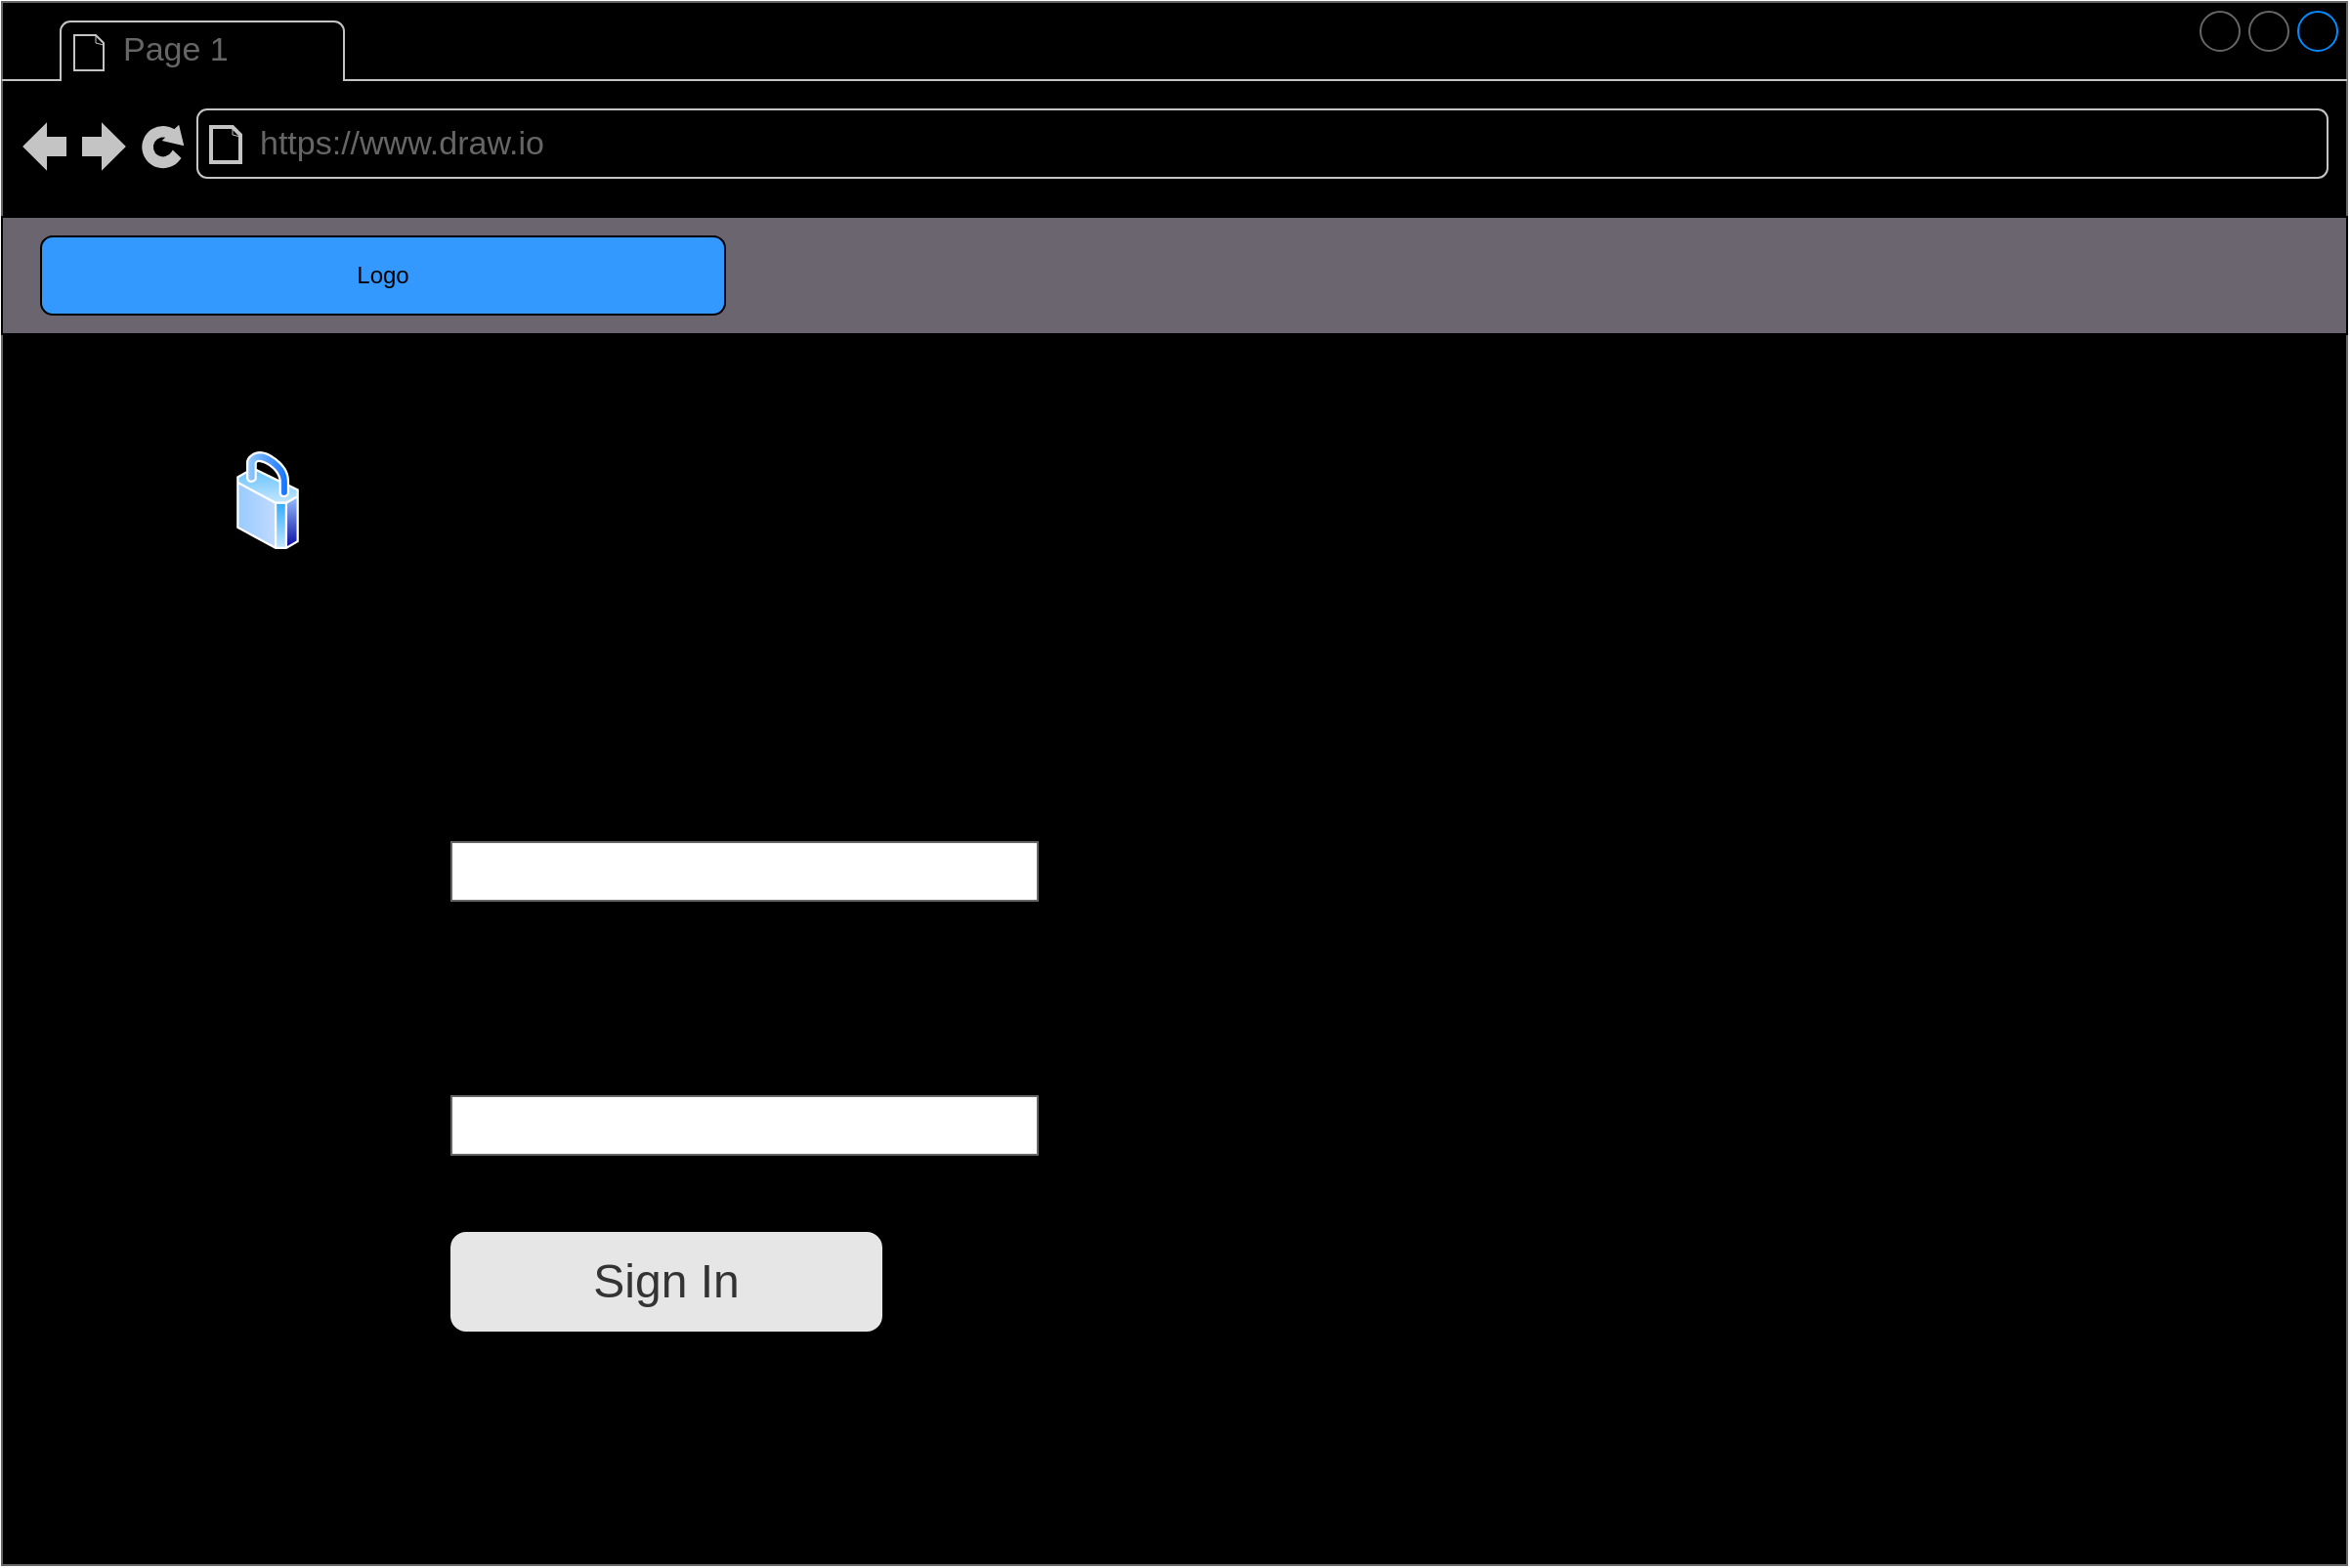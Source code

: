 <mxfile>
    <diagram id="nVbxlllgIbOqqdy7c9RY" name="Sign In">
        <mxGraphModel dx="1974" dy="1717" grid="1" gridSize="10" guides="1" tooltips="1" connect="1" arrows="1" fold="1" page="1" pageScale="1" pageWidth="850" pageHeight="1100" math="0" shadow="0">
            <root>
                <mxCell id="jX85Kw0TbA-bxUbhfbJ2-0"/>
                <mxCell id="jX85Kw0TbA-bxUbhfbJ2-1" parent="jX85Kw0TbA-bxUbhfbJ2-0"/>
                <mxCell id="jX85Kw0TbA-bxUbhfbJ2-2" value="" style="strokeWidth=1;shadow=0;dashed=0;align=center;html=1;shape=mxgraph.mockup.containers.browserWindow;rSize=0;strokeColor=#666666;strokeColor2=#008cff;strokeColor3=#c4c4c4;mainText=,;recursiveResize=0;container=0;fillColor=#000000;" parent="jX85Kw0TbA-bxUbhfbJ2-1" vertex="1">
                    <mxGeometry x="-400" y="-370" width="1200" height="800" as="geometry"/>
                </mxCell>
                <mxCell id="jX85Kw0TbA-bxUbhfbJ2-3" value="Page 1" style="strokeWidth=1;shadow=0;dashed=0;align=center;html=1;shape=mxgraph.mockup.containers.anchor;fontSize=17;fontColor=#666666;align=left;" parent="jX85Kw0TbA-bxUbhfbJ2-1" vertex="1">
                    <mxGeometry x="-340" y="-358" width="110" height="26" as="geometry"/>
                </mxCell>
                <mxCell id="jX85Kw0TbA-bxUbhfbJ2-4" value="https://www.draw.io" style="strokeWidth=1;shadow=0;dashed=0;align=center;html=1;shape=mxgraph.mockup.containers.anchor;rSize=0;fontSize=17;fontColor=#666666;align=left;" parent="jX85Kw0TbA-bxUbhfbJ2-1" vertex="1">
                    <mxGeometry x="-270" y="-310" width="250" height="26" as="geometry"/>
                </mxCell>
                <mxCell id="jX85Kw0TbA-bxUbhfbJ2-5" value="" style="rounded=0;whiteSpace=wrap;html=1;fillColor=#6b6570;" parent="jX85Kw0TbA-bxUbhfbJ2-1" vertex="1">
                    <mxGeometry x="-400" y="-260" width="1200" height="60" as="geometry"/>
                </mxCell>
                <mxCell id="jX85Kw0TbA-bxUbhfbJ2-7" value="Logo" style="rounded=1;whiteSpace=wrap;html=1;fillColor=#3399FF;" parent="jX85Kw0TbA-bxUbhfbJ2-1" vertex="1">
                    <mxGeometry x="-380" y="-250" width="350" height="40" as="geometry"/>
                </mxCell>
                <mxCell id="uriJi8vmd3a0PL1YAelZ-0" value="" style="aspect=fixed;perimeter=ellipsePerimeter;html=1;align=center;shadow=0;dashed=0;spacingTop=3;image;image=img/lib/active_directory/secure.svg;" parent="jX85Kw0TbA-bxUbhfbJ2-1" vertex="1">
                    <mxGeometry x="-280" y="-140" width="32" height="50" as="geometry"/>
                </mxCell>
                <mxCell id="uriJi8vmd3a0PL1YAelZ-6" value="&lt;font style=&quot;font-size: 24px&quot;&gt;EMAIL ADDRESS&lt;/font&gt;" style="text;html=1;strokeColor=none;fillColor=none;align=left;verticalAlign=middle;whiteSpace=wrap;rounded=0;" parent="jX85Kw0TbA-bxUbhfbJ2-1" vertex="1">
                    <mxGeometry x="-170" width="220" height="70" as="geometry"/>
                </mxCell>
                <mxCell id="uriJi8vmd3a0PL1YAelZ-7" value="&lt;span style=&quot;font-size: 24px&quot;&gt;PASSWORD&lt;/span&gt;" style="text;html=1;strokeColor=none;fillColor=none;align=left;verticalAlign=middle;whiteSpace=wrap;rounded=0;" parent="jX85Kw0TbA-bxUbhfbJ2-1" vertex="1">
                    <mxGeometry x="-170" y="130" width="220" height="70" as="geometry"/>
                </mxCell>
                <mxCell id="uriJi8vmd3a0PL1YAelZ-8" value="&lt;font style=&quot;font-size: 36px&quot;&gt;&lt;b&gt;Sign In&lt;/b&gt;&lt;/font&gt;" style="text;html=1;strokeColor=none;fillColor=none;align=left;verticalAlign=middle;whiteSpace=wrap;rounded=0;" parent="jX85Kw0TbA-bxUbhfbJ2-1" vertex="1">
                    <mxGeometry x="-210" y="-150" width="220" height="70" as="geometry"/>
                </mxCell>
                <mxCell id="uriJi8vmd3a0PL1YAelZ-9" value="" style="strokeWidth=1;shadow=0;dashed=0;align=center;html=1;shape=mxgraph.mockup.text.textBox;fontColor=#666666;align=left;fontSize=17;spacingLeft=4;spacingTop=-3;strokeColor=#666666;mainText=" parent="jX85Kw0TbA-bxUbhfbJ2-1" vertex="1">
                    <mxGeometry x="-170" y="60" width="300" height="30" as="geometry"/>
                </mxCell>
                <mxCell id="uriJi8vmd3a0PL1YAelZ-10" value="" style="strokeWidth=1;shadow=0;dashed=0;align=center;html=1;shape=mxgraph.mockup.text.textBox;fontColor=#666666;align=left;fontSize=17;spacingLeft=4;spacingTop=-3;strokeColor=#666666;mainText=" parent="jX85Kw0TbA-bxUbhfbJ2-1" vertex="1">
                    <mxGeometry x="-170" y="190" width="300" height="30" as="geometry"/>
                </mxCell>
                <mxCell id="uriJi8vmd3a0PL1YAelZ-11" value="&lt;font style=&quot;font-size: 24px&quot;&gt;Sign In&lt;/font&gt;" style="rounded=1;html=1;shadow=0;dashed=0;whiteSpace=wrap;fontSize=10;fillColor=#E6E6E6;align=center;strokeColor=#E6E6E6;fontColor=#333333;" parent="jX85Kw0TbA-bxUbhfbJ2-1" vertex="1">
                    <mxGeometry x="-170" y="260" width="220" height="50" as="geometry"/>
                </mxCell>
                <mxCell id="uriJi8vmd3a0PL1YAelZ-13" value="" style="line;strokeWidth=2;html=1;fontSize=36;" parent="jX85Kw0TbA-bxUbhfbJ2-1" vertex="1">
                    <mxGeometry x="-285" y="-80" width="955" height="10" as="geometry"/>
                </mxCell>
            </root>
        </mxGraphModel>
    </diagram>
</mxfile>